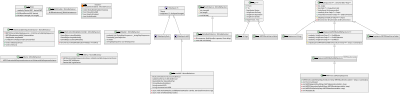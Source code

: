 @startuml "Class Diagram"

scale 800 height
scale 400 width

interface "ITakeInput<T>"
"ITakeInput<T>" : T Input 
"ITakeInput<T>" : UnityEvent<T> OnInputChanged 

interface "ITakeInput<float>"
interface "ITakeInput<int[]>"

"ITakeInput<T>" <|-- "ITakeInput<float>"
"ITakeInput<T>" <|-- "ITakeInput<int[]>"

class "DeviceUWP : MonoBehaviour" as deviceUWP
deviceUWP : -BluetoothLEDevice bluetoothLEDevice
deviceUWP : -GattDeviceService selectedService
deviceUWP : -DeviceWatcher deviceWatcher
deviceUWP : -String BluetoothAddress
deviceUWP : -String serviceUUID
deviceUWP : -String characteristicUUID
deviceUWP : -async void DeviceWatcher_Added(DeviceWatcher sender, DeviceInformation args)
deviceUWP : -async void SendValue(int[] values)

"ITakeInput<int[]>" <|--- deviceUWP

class BLEBuzz
BLEBuzz : -readonly DeviceUWP _deviceUWP
BLEBuzz : +BLEBuzz(DeviceUWP device)
BLEBuzz : +Write(int strength, int length)

class "BLEBuzzInstance : MonoBehaviour" as buzzInst
buzzInst : #int strength
buzzInst : #int length
buzzInst : +void Write()

class "MultipleBuzzInstance : MonoBehaviour" as multiBuzzInst
multiBuzzInst : -IEnumerator MultiSend(int repeats, float delay)
multiBuzzInst : +override void Write()

buzzInst <|-- multiBuzzInst

class "WriteOnEnable : MonoBehaviour" as buzzEnable
buzzEnable : -BLEBuzzInstance[] BleWriteInstances

class "ModalitiesEnabled : MonoBehaviour" as modalityEnable << (S,#FF7700) Singleton >>
modalityEnable : +static ModalitiesEnabled Instance
modalityEnable : +bool VisualsEnabled
modalityEnable : +bool HapticsEnabled
modalityEnable : +bool AudioEnable

class "MRTKInteractableSequenceInstance : MonoBehaviour" as mrtkInstance
mrtkInstance : -MRTKInteractableStepSequence _mrtkInteractableStepSequence
mrtkInstance : -MRTKBaseInteractable[] interactables
mrtkInstance : -StepReader stepReader
mrtkInstance : +UnityEvent OnSequenceInstanceEnded
mrtkInstance : +void CreateSequence()
mrtkInstance : +void Continue()

class "StepInstructionModalityController : MonoBehaviour" as instructionModalities
instructionModalities : -GameObject visualModality
instructionModalities : -GameObject hapticModality
instructionModalities : -GameObject auditoryModality
instructionModalities : -IEnumerator DelayModality(GameObject modality)

class "StepReader : MonoBehaviour" as stepReader
stepReader : -readonly List<StringStepSequence> _stringStepSequences
stepReader : -TextAsset[] jsonStepsLists
stepReader : +int index
stepReader : +StringStepSequence currentSequence

class "Step<T>"
"Step<T>" : +T From
"Step<T>" : +T To
"Step<T>" : +StepStatus Status
"Step<T>" : +UnityEvent OnEntry
"Step<T>" : +UnityEvent Operation
"Step<T>" : +UnityEvent OnExit
"Step<T>" : +Step(T from, T to)

class "Step<string>"
class "Step<MRTKBaseInteractable>"
class "StepSequence<T> : IEnumerable<Step>>" as stepSequence
stepSequence : -int _index
stepSequence : #HashSet<T> UniqueItemsSet
stepSequence : #UnityEvent OnSequenceEnd
stepSequence : +readonly IList<Step<T>> Steps
stepSequence : #StepSequence(IList<Step<T>> steps)
stepSequence : +virtual IEnumerator<Step<T>> GetEnumerator
stepSequence : -IEnumerator IEnumerable.GetEnumerator()

class "StepSequence<string>"
class "StepSequenceWithDefaultBehaviours<T>"
"StepSequenceWithDefaultBehaviours<T>" : #readonly UnityEvent<Step<T>> OnAllBegin
"StepSequenceWithDefaultBehaviours<T>" : #readonly UnityEvent<Step<T>> OnAllOperation
"StepSequenceWithDefaultBehaviours<T>" : #readonly UnityEvent<Step<T>> OnAllEnd
"StepSequenceWithDefaultBehaviours<T>" : #StepSequenceWithDefaultBehaviours(IList<Step<T>> steps) : base(steps)

class "StepSequenceWithDefaultBehaviours<MRTKBaseInteractable>" as stepSeqWithDefaultMRTK

"Step<T>" <|-- "Step<string>"
"Step<T>" <|-- "Step<MRTKBaseInteractable>"

stepSequence <|-- "StepSequence<string>"
stepSequence <|-- "StepSequence<MRTKBaseInteractable>"
stepSequence <|-- "StepSequenceWithDefaultBehaviours<T>"
"StepSequenceWithDefaultBehaviours<T>" <|-- stepSeqWithDefaultMRTK

class "MRTKInteractableStepSequence" as mrtkStepSequence
mrtkStepSequence : +MRTKInteractableStepSequence(IList<Step<MRTKBaseInteractable>> steps) : base(steps)
mrtkStepSequence : +void ContinueSteps()
mrtkStepSequence : -void MRTKBeginDefault(Step<MRTKBaseInteractable> step)
mrtkStepSequence : -void MRTKOperationDefault(Step<MRTKBaseInteractable> step)
mrtkStepSequence : -void MRTKEndDefault(Step<MRTKBaseInteractable> step)
mrtkStepSequence : -void ResetDesk()

stepSeqWithDefaultMRTK <|-- mrtkStepSequence

class "SkipMenu : MonoBehaviour" as skipMenu
skipMenu : -MRTKInteractableSequenceInstance mrtkInteractableSequenceInstance

class "StartMenu : MonoBehaviour" as startMenu
startMenu : -MRTKInteractableSequenceInstance mrtkInteractableSequenceInstance
startMenu : -DeviceUWP leftDevice
startMenu : -DeviceUWP rightDevice

@enduml